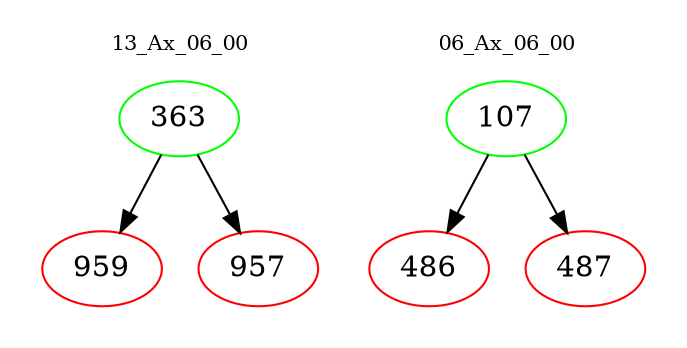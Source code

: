 digraph{
subgraph cluster_0 {
color = white
label = "13_Ax_06_00";
fontsize=10;
T0_363 [label="363", color="green"]
T0_363 -> T0_959 [color="black"]
T0_959 [label="959", color="red"]
T0_363 -> T0_957 [color="black"]
T0_957 [label="957", color="red"]
}
subgraph cluster_1 {
color = white
label = "06_Ax_06_00";
fontsize=10;
T1_107 [label="107", color="green"]
T1_107 -> T1_486 [color="black"]
T1_486 [label="486", color="red"]
T1_107 -> T1_487 [color="black"]
T1_487 [label="487", color="red"]
}
}
